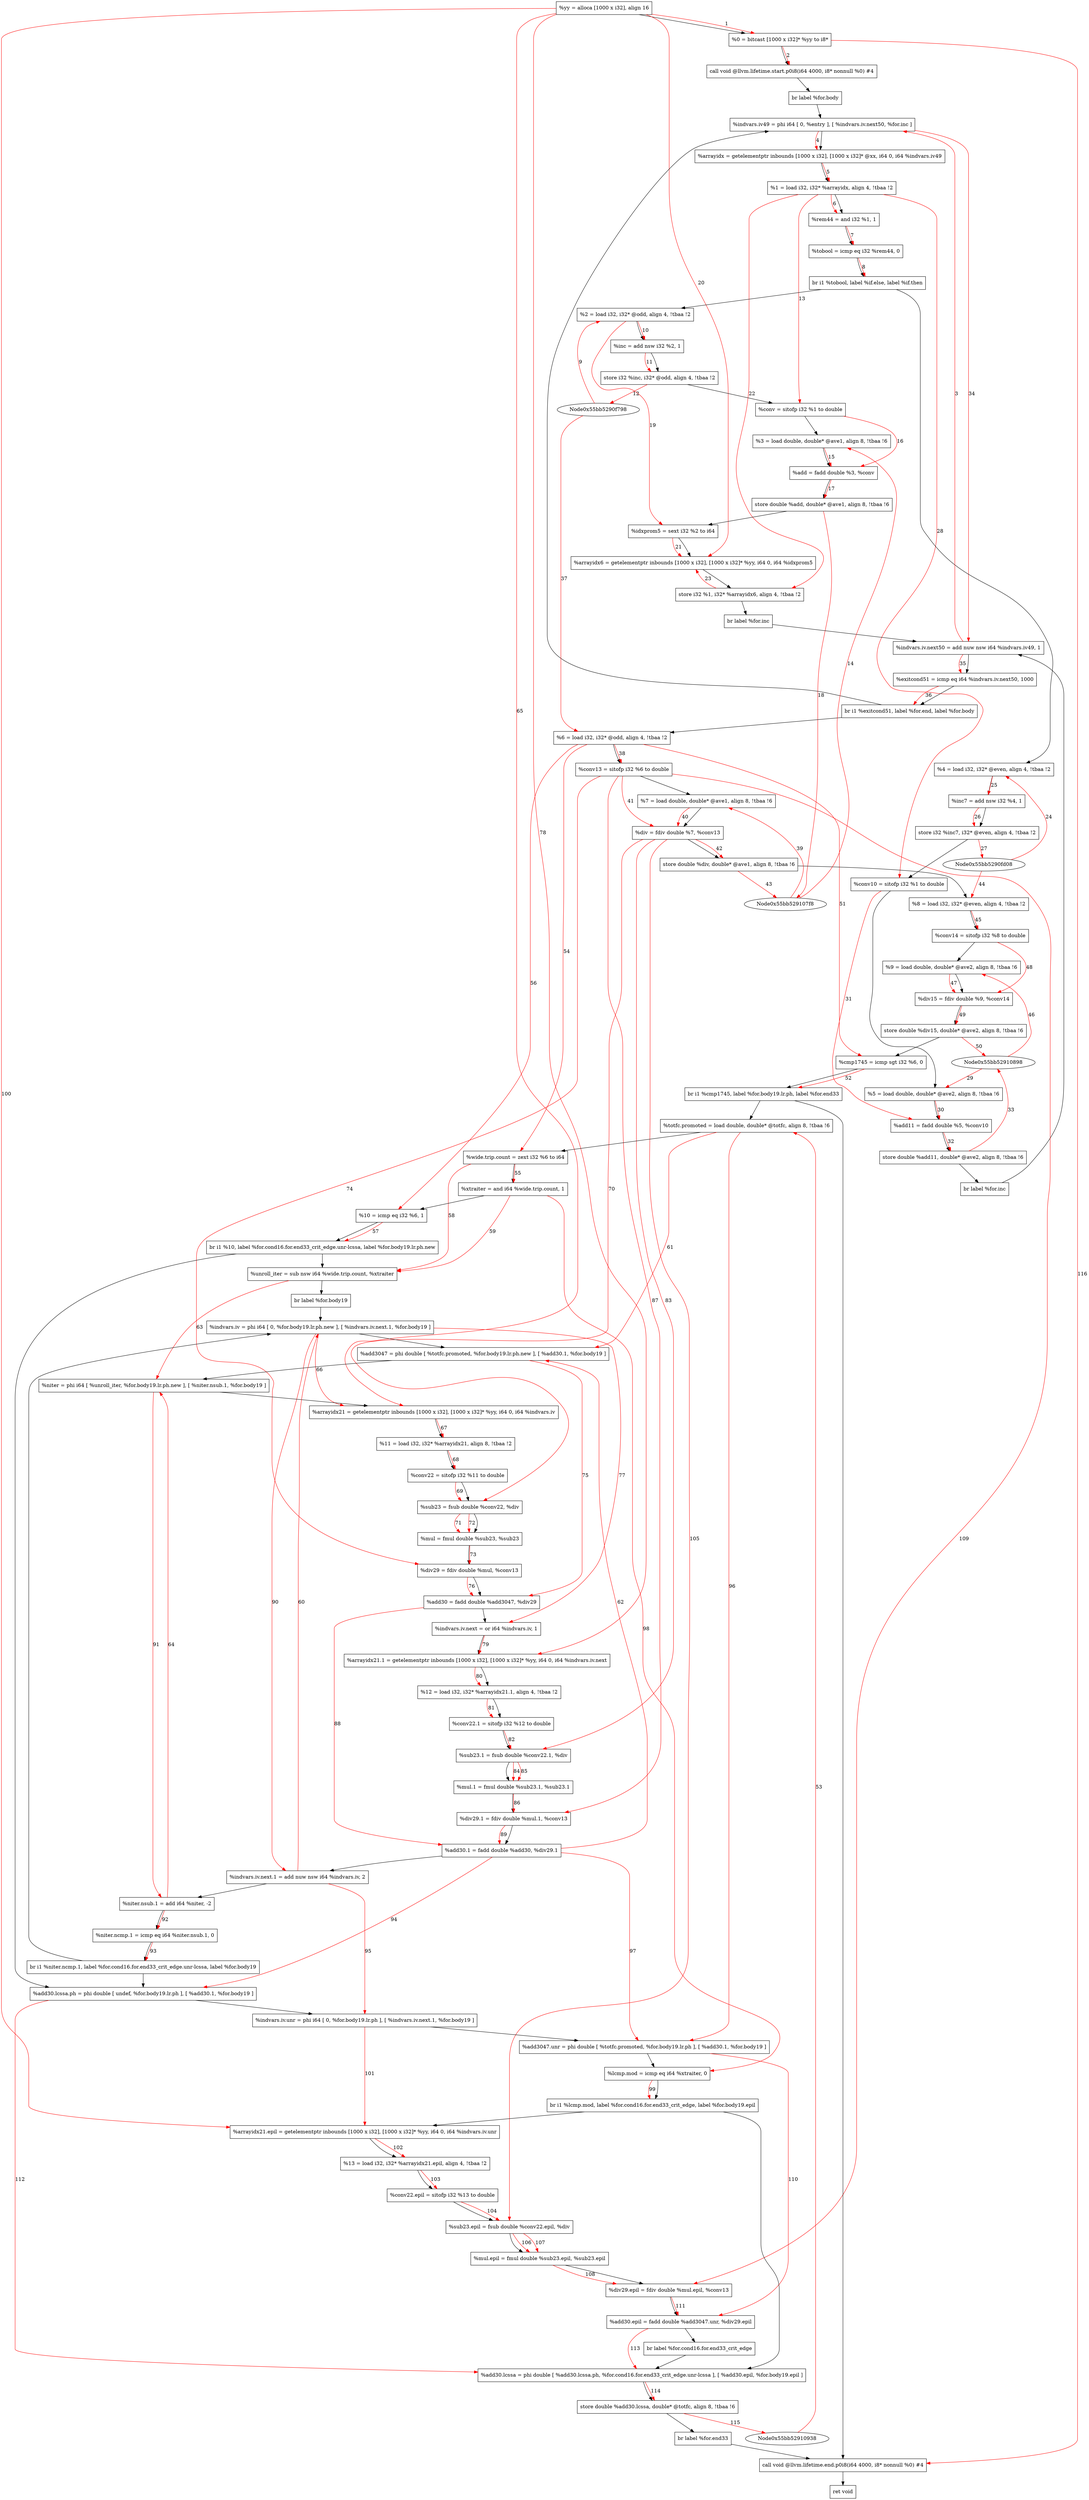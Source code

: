 digraph "CDFG for'Compute' function" {
	Node0x55bb529158f8[shape=record, label="  %yy = alloca [1000 x i32], align 16"]
	Node0x55bb52916d78[shape=record, label="  %0 = bitcast [1000 x i32]* %yy to i8*"]
	Node0x55bb52916f38[shape=record, label="  call void @llvm.lifetime.start.p0i8(i64 4000, i8* nonnull %0) #4"]
	Node0x55bb529170a8[shape=record, label="  br label %for.body"]
	Node0x55bb52917208[shape=record, label="  %indvars.iv49 = phi i64 [ 0, %entry ], [ %indvars.iv.next50, %for.inc ]"]
	Node0x55bb529172e8[shape=record, label="  %arrayidx = getelementptr inbounds [1000 x i32], [1000 x i32]* @xx, i64 0, i64 %indvars.iv49"]
	Node0x55bb52917388[shape=record, label="  %1 = load i32, i32* %arrayidx, align 4, !tbaa !2"]
	Node0x55bb52918360[shape=record, label="  %rem44 = and i32 %1, 1"]
	Node0x55bb529183d0[shape=record, label="  %tobool = icmp eq i32 %rem44, 0"]
	Node0x55bb52918618[shape=record, label="  br i1 %tobool, label %if.else, label %if.then"]
	Node0x55bb52918588[shape=record, label="  %2 = load i32, i32* @odd, align 4, !tbaa !2"]
	Node0x55bb52918cd0[shape=record, label="  %inc = add nsw i32 %2, 1"]
	Node0x55bb52918d40[shape=record, label="  store i32 %inc, i32* @odd, align 4, !tbaa !2"]
	Node0x55bb52918da8[shape=record, label="  %conv = sitofp i32 %1 to double"]
	Node0x55bb52918e28[shape=record, label="  %3 = load double, double* @ave1, align 8, !tbaa !6"]
	Node0x55bb52918fd0[shape=record, label="  %add = fadd double %3, %conv"]
	Node0x55bb52919200[shape=record, label="  store double %add, double* @ave1, align 8, !tbaa !6"]
	Node0x55bb52919878[shape=record, label="  %idxprom5 = sext i32 %2 to i64"]
	Node0x55bb52919938[shape=record, label="  %arrayidx6 = getelementptr inbounds [1000 x i32], [1000 x i32]* %yy, i64 0, i64 %idxprom5"]
	Node0x55bb529199f0[shape=record, label="  store i32 %1, i32* %arrayidx6, align 4, !tbaa !2"]
	Node0x55bb52919a58[shape=record, label="  br label %for.inc"]
	Node0x55bb529184b8[shape=record, label="  %4 = load i32, i32* @even, align 4, !tbaa !2"]
	Node0x55bb52919b20[shape=record, label="  %inc7 = add nsw i32 %4, 1"]
	Node0x55bb52919bb0[shape=record, label="  store i32 %inc7, i32* @even, align 4, !tbaa !2"]
	Node0x55bb52919c18[shape=record, label="  %conv10 = sitofp i32 %1 to double"]
	Node0x55bb52919c98[shape=record, label="  %5 = load double, double* @ave2, align 8, !tbaa !6"]
	Node0x55bb52919d10[shape=record, label="  %add11 = fadd double %5, %conv10"]
	Node0x55bb52919da0[shape=record, label="  store double %add11, double* @ave2, align 8, !tbaa !6"]
	Node0x55bb52919e08[shape=record, label="  br label %for.inc"]
	Node0x55bb52919e80[shape=record, label="  %indvars.iv.next50 = add nuw nsw i64 %indvars.iv49, 1"]
	Node0x55bb52919f20[shape=record, label="  %exitcond51 = icmp eq i64 %indvars.iv.next50, 1000"]
	Node0x55bb52919ff8[shape=record, label="  br i1 %exitcond51, label %for.end, label %for.body"]
	Node0x55bb52917048[shape=record, label="  %6 = load i32, i32* @odd, align 4, !tbaa !2"]
	Node0x55bb529171b8[shape=record, label="  %conv13 = sitofp i32 %6 to double"]
	Node0x55bb5291a078[shape=record, label="  %7 = load double, double* @ave1, align 8, !tbaa !6"]
	Node0x55bb5291a0f0[shape=record, label="  %div = fdiv double %7, %conv13"]
	Node0x55bb5291a180[shape=record, label="  store double %div, double* @ave1, align 8, !tbaa !6"]
	Node0x55bb5291a1e8[shape=record, label="  %8 = load i32, i32* @even, align 4, !tbaa !2"]
	Node0x55bb5291a2d8[shape=record, label="  %conv14 = sitofp i32 %8 to double"]
	Node0x55bb5291a358[shape=record, label="  %9 = load double, double* @ave2, align 8, !tbaa !6"]
	Node0x55bb5291a3d0[shape=record, label="  %div15 = fdiv double %9, %conv14"]
	Node0x55bb5291a780[shape=record, label="  store double %div15, double* @ave2, align 8, !tbaa !6"]
	Node0x55bb5291a800[shape=record, label="  %cmp1745 = icmp sgt i32 %6, 0"]
	Node0x55bb5291aa08[shape=record, label="  br i1 %cmp1745, label %for.body19.lr.ph, label %for.end33"]
	Node0x55bb5291a8a8[shape=record, label="  %totfc.promoted = load double, double* @totfc, align 8, !tbaa !6"]
	Node0x55bb5291aac8[shape=record, label="  %wide.trip.count = zext i32 %6 to i64"]
	Node0x55bb5291aba0[shape=record, label="  %xtraiter = and i64 %wide.trip.count, 1"]
	Node0x55bb5291ac10[shape=record, label="  %10 = icmp eq i32 %6, 1"]
	Node0x55bb5291af28[shape=record, label="  br i1 %10, label %for.cond16.for.end33_crit_edge.unr-lcssa, label %for.body19.lr.ph.new"]
	Node0x55bb5291afa0[shape=record, label="  %unroll_iter = sub nsw i64 %wide.trip.count, %xtraiter"]
	Node0x55bb52914eb8[shape=record, label="  br label %for.body19"]
	Node0x55bb52914f68[shape=record, label="  %indvars.iv = phi i64 [ 0, %for.body19.lr.ph.new ], [ %indvars.iv.next.1, %for.body19 ]"]
	Node0x55bb529150e8[shape=record, label="  %add3047 = phi double [ %totfc.promoted, %for.body19.lr.ph.new ], [ %add30.1, %for.body19 ]"]
	Node0x55bb52915238[shape=record, label="  %niter = phi i64 [ %unroll_iter, %for.body19.lr.ph.new ], [ %niter.nsub.1, %for.body19 ]"]
	Node0x55bb52915338[shape=record, label="  %arrayidx21 = getelementptr inbounds [1000 x i32], [1000 x i32]* %yy, i64 0, i64 %indvars.iv"]
	Node0x55bb529153d8[shape=record, label="  %11 = load i32, i32* %arrayidx21, align 8, !tbaa !2"]
	Node0x55bb52915438[shape=record, label="  %conv22 = sitofp i32 %11 to double"]
	Node0x55bb529154d0[shape=record, label="  %sub23 = fsub double %conv22, %div"]
	Node0x55bb52915560[shape=record, label="  %mul = fmul double %sub23, %sub23"]
	Node0x55bb529155f0[shape=record, label="  %div29 = fdiv double %mul, %conv13"]
	Node0x55bb5291c0a0[shape=record, label="  %add30 = fadd double %add3047, %div29"]
	Node0x55bb5291c110[shape=record, label="  %indvars.iv.next = or i64 %indvars.iv, 1"]
	Node0x55bb5291c1c8[shape=record, label="  %arrayidx21.1 = getelementptr inbounds [1000 x i32], [1000 x i32]* %yy, i64 0, i64 %indvars.iv.next"]
	Node0x55bb5291c238[shape=record, label="  %12 = load i32, i32* %arrayidx21.1, align 4, !tbaa !2"]
	Node0x55bb5291c298[shape=record, label="  %conv22.1 = sitofp i32 %12 to double"]
	Node0x55bb5291c340[shape=record, label="  %sub23.1 = fsub double %conv22.1, %div"]
	Node0x55bb5291c3d0[shape=record, label="  %mul.1 = fmul double %sub23.1, %sub23.1"]
	Node0x55bb5291ca80[shape=record, label="  %div29.1 = fdiv double %mul.1, %conv13"]
	Node0x55bb5291cb10[shape=record, label="  %add30.1 = fadd double %add30, %div29.1"]
	Node0x55bb5291cb80[shape=record, label="  %indvars.iv.next.1 = add nuw nsw i64 %indvars.iv, 2"]
	Node0x55bb5291cbf0[shape=record, label="  %niter.nsub.1 = add i64 %niter, -2"]
	Node0x55bb5291cc60[shape=record, label="  %niter.ncmp.1 = icmp eq i64 %niter.nsub.1, 0"]
	Node0x55bb5291cd28[shape=record, label="  br i1 %niter.ncmp.1, label %for.cond16.for.end33_crit_edge.unr-lcssa, label %for.body19"]
	Node0x55bb5291cda8[shape=record, label="  %add30.lcssa.ph = phi double [ undef, %for.body19.lr.ph ], [ %add30.1, %for.body19 ]"]
	Node0x55bb5291ce78[shape=record, label="  %indvars.iv.unr = phi i64 [ 0, %for.body19.lr.ph ], [ %indvars.iv.next.1, %for.body19 ]"]
	Node0x55bb5291cf48[shape=record, label="  %add3047.unr = phi double [ %totfc.promoted, %for.body19.lr.ph ], [ %add30.1, %for.body19 ]"]
	Node0x55bb5291d010[shape=record, label="  %lcmp.mod = icmp eq i64 %xtraiter, 0"]
	Node0x55bb5291d198[shape=record, label="  br i1 %lcmp.mod, label %for.cond16.for.end33_crit_edge, label %for.body19.epil"]
	Node0x55bb5291d258[shape=record, label="  %arrayidx21.epil = getelementptr inbounds [1000 x i32], [1000 x i32]* %yy, i64 0, i64 %indvars.iv.unr"]
	Node0x55bb529151e8[shape=record, label="  %13 = load i32, i32* %arrayidx21.epil, align 4, !tbaa !2"]
	Node0x55bb5291ae98[shape=record, label="  %conv22.epil = sitofp i32 %13 to double"]
	Node0x55bb5291d310[shape=record, label="  %sub23.epil = fsub double %conv22.epil, %div"]
	Node0x55bb5291d3b0[shape=record, label="  %mul.epil = fmul double %sub23.epil, %sub23.epil"]
	Node0x55bb5291d450[shape=record, label="  %div29.epil = fdiv double %mul.epil, %conv13"]
	Node0x55bb5291d4f0[shape=record, label="  %add30.epil = fadd double %add3047.unr, %div29.epil"]
	Node0x55bb52915098[shape=record, label="  br label %for.cond16.for.end33_crit_edge"]
	Node0x55bb5291d5c8[shape=record, label="  %add30.lcssa = phi double [ %add30.lcssa.ph, %for.cond16.for.end33_crit_edge.unr-lcssa ], [ %add30.epil, %for.body19.epil ]"]
	Node0x55bb5291d690[shape=record, label="  store double %add30.lcssa, double* @totfc, align 8, !tbaa !6"]
	Node0x55bb5291ad48[shape=record, label="  br label %for.end33"]
	Node0x55bb5291d788[shape=record, label="  call void @llvm.lifetime.end.p0i8(i64 4000, i8* nonnull %0) #4"]
	Node0x55bb5291ac50[shape=record, label="  ret void"]
	Node0x55bb529158f8 -> Node0x55bb52916d78
	Node0x55bb52916d78 -> Node0x55bb52916f38
	Node0x55bb52916f38 -> Node0x55bb529170a8
	Node0x55bb529170a8 -> Node0x55bb52917208
	Node0x55bb52917208 -> Node0x55bb529172e8
	Node0x55bb529172e8 -> Node0x55bb52917388
	Node0x55bb52917388 -> Node0x55bb52918360
	Node0x55bb52918360 -> Node0x55bb529183d0
	Node0x55bb529183d0 -> Node0x55bb52918618
	Node0x55bb52918618 -> Node0x55bb529184b8
	Node0x55bb52918618 -> Node0x55bb52918588
	Node0x55bb52918588 -> Node0x55bb52918cd0
	Node0x55bb52918cd0 -> Node0x55bb52918d40
	Node0x55bb52918d40 -> Node0x55bb52918da8
	Node0x55bb52918da8 -> Node0x55bb52918e28
	Node0x55bb52918e28 -> Node0x55bb52918fd0
	Node0x55bb52918fd0 -> Node0x55bb52919200
	Node0x55bb52919200 -> Node0x55bb52919878
	Node0x55bb52919878 -> Node0x55bb52919938
	Node0x55bb52919938 -> Node0x55bb529199f0
	Node0x55bb529199f0 -> Node0x55bb52919a58
	Node0x55bb52919a58 -> Node0x55bb52919e80
	Node0x55bb529184b8 -> Node0x55bb52919b20
	Node0x55bb52919b20 -> Node0x55bb52919bb0
	Node0x55bb52919bb0 -> Node0x55bb52919c18
	Node0x55bb52919c18 -> Node0x55bb52919c98
	Node0x55bb52919c98 -> Node0x55bb52919d10
	Node0x55bb52919d10 -> Node0x55bb52919da0
	Node0x55bb52919da0 -> Node0x55bb52919e08
	Node0x55bb52919e08 -> Node0x55bb52919e80
	Node0x55bb52919e80 -> Node0x55bb52919f20
	Node0x55bb52919f20 -> Node0x55bb52919ff8
	Node0x55bb52919ff8 -> Node0x55bb52917048
	Node0x55bb52919ff8 -> Node0x55bb52917208
	Node0x55bb52917048 -> Node0x55bb529171b8
	Node0x55bb529171b8 -> Node0x55bb5291a078
	Node0x55bb5291a078 -> Node0x55bb5291a0f0
	Node0x55bb5291a0f0 -> Node0x55bb5291a180
	Node0x55bb5291a180 -> Node0x55bb5291a1e8
	Node0x55bb5291a1e8 -> Node0x55bb5291a2d8
	Node0x55bb5291a2d8 -> Node0x55bb5291a358
	Node0x55bb5291a358 -> Node0x55bb5291a3d0
	Node0x55bb5291a3d0 -> Node0x55bb5291a780
	Node0x55bb5291a780 -> Node0x55bb5291a800
	Node0x55bb5291a800 -> Node0x55bb5291aa08
	Node0x55bb5291aa08 -> Node0x55bb5291a8a8
	Node0x55bb5291aa08 -> Node0x55bb5291d788
	Node0x55bb5291a8a8 -> Node0x55bb5291aac8
	Node0x55bb5291aac8 -> Node0x55bb5291aba0
	Node0x55bb5291aba0 -> Node0x55bb5291ac10
	Node0x55bb5291ac10 -> Node0x55bb5291af28
	Node0x55bb5291af28 -> Node0x55bb5291cda8
	Node0x55bb5291af28 -> Node0x55bb5291afa0
	Node0x55bb5291afa0 -> Node0x55bb52914eb8
	Node0x55bb52914eb8 -> Node0x55bb52914f68
	Node0x55bb52914f68 -> Node0x55bb529150e8
	Node0x55bb529150e8 -> Node0x55bb52915238
	Node0x55bb52915238 -> Node0x55bb52915338
	Node0x55bb52915338 -> Node0x55bb529153d8
	Node0x55bb529153d8 -> Node0x55bb52915438
	Node0x55bb52915438 -> Node0x55bb529154d0
	Node0x55bb529154d0 -> Node0x55bb52915560
	Node0x55bb52915560 -> Node0x55bb529155f0
	Node0x55bb529155f0 -> Node0x55bb5291c0a0
	Node0x55bb5291c0a0 -> Node0x55bb5291c110
	Node0x55bb5291c110 -> Node0x55bb5291c1c8
	Node0x55bb5291c1c8 -> Node0x55bb5291c238
	Node0x55bb5291c238 -> Node0x55bb5291c298
	Node0x55bb5291c298 -> Node0x55bb5291c340
	Node0x55bb5291c340 -> Node0x55bb5291c3d0
	Node0x55bb5291c3d0 -> Node0x55bb5291ca80
	Node0x55bb5291ca80 -> Node0x55bb5291cb10
	Node0x55bb5291cb10 -> Node0x55bb5291cb80
	Node0x55bb5291cb80 -> Node0x55bb5291cbf0
	Node0x55bb5291cbf0 -> Node0x55bb5291cc60
	Node0x55bb5291cc60 -> Node0x55bb5291cd28
	Node0x55bb5291cd28 -> Node0x55bb5291cda8
	Node0x55bb5291cd28 -> Node0x55bb52914f68
	Node0x55bb5291cda8 -> Node0x55bb5291ce78
	Node0x55bb5291ce78 -> Node0x55bb5291cf48
	Node0x55bb5291cf48 -> Node0x55bb5291d010
	Node0x55bb5291d010 -> Node0x55bb5291d198
	Node0x55bb5291d198 -> Node0x55bb5291d5c8
	Node0x55bb5291d198 -> Node0x55bb5291d258
	Node0x55bb5291d258 -> Node0x55bb529151e8
	Node0x55bb529151e8 -> Node0x55bb5291ae98
	Node0x55bb5291ae98 -> Node0x55bb5291d310
	Node0x55bb5291d310 -> Node0x55bb5291d3b0
	Node0x55bb5291d3b0 -> Node0x55bb5291d450
	Node0x55bb5291d450 -> Node0x55bb5291d4f0
	Node0x55bb5291d4f0 -> Node0x55bb52915098
	Node0x55bb52915098 -> Node0x55bb5291d5c8
	Node0x55bb5291d5c8 -> Node0x55bb5291d690
	Node0x55bb5291d690 -> Node0x55bb5291ad48
	Node0x55bb5291ad48 -> Node0x55bb5291d788
	Node0x55bb5291d788 -> Node0x55bb5291ac50
edge [color=red]
	Node0x55bb529158f8 -> Node0x55bb52916d78[label="1"]
	Node0x55bb52916d78 -> Node0x55bb52916f38[label="2"]
	Node0x55bb52919e80 -> Node0x55bb52917208[label="3"]
	Node0x55bb52917208 -> Node0x55bb529172e8[label="4"]
	Node0x55bb529172e8 -> Node0x55bb52917388[label="5"]
	Node0x55bb52917388 -> Node0x55bb52918360[label="6"]
	Node0x55bb52918360 -> Node0x55bb529183d0[label="7"]
	Node0x55bb529183d0 -> Node0x55bb52918618[label="8"]
	Node0x55bb5290f798 -> Node0x55bb52918588[label="9"]
	Node0x55bb52918588 -> Node0x55bb52918cd0[label="10"]
	Node0x55bb52918cd0 -> Node0x55bb52918d40[label="11"]
	Node0x55bb52918d40 -> Node0x55bb5290f798[label="12"]
	Node0x55bb52917388 -> Node0x55bb52918da8[label="13"]
	Node0x55bb529107f8 -> Node0x55bb52918e28[label="14"]
	Node0x55bb52918e28 -> Node0x55bb52918fd0[label="15"]
	Node0x55bb52918da8 -> Node0x55bb52918fd0[label="16"]
	Node0x55bb52918fd0 -> Node0x55bb52919200[label="17"]
	Node0x55bb52919200 -> Node0x55bb529107f8[label="18"]
	Node0x55bb52918588 -> Node0x55bb52919878[label="19"]
	Node0x55bb529158f8 -> Node0x55bb52919938[label="20"]
	Node0x55bb52919878 -> Node0x55bb52919938[label="21"]
	Node0x55bb52917388 -> Node0x55bb529199f0[label="22"]
	Node0x55bb529199f0 -> Node0x55bb52919938[label="23"]
	Node0x55bb5290fd08 -> Node0x55bb529184b8[label="24"]
	Node0x55bb529184b8 -> Node0x55bb52919b20[label="25"]
	Node0x55bb52919b20 -> Node0x55bb52919bb0[label="26"]
	Node0x55bb52919bb0 -> Node0x55bb5290fd08[label="27"]
	Node0x55bb52917388 -> Node0x55bb52919c18[label="28"]
	Node0x55bb52910898 -> Node0x55bb52919c98[label="29"]
	Node0x55bb52919c98 -> Node0x55bb52919d10[label="30"]
	Node0x55bb52919c18 -> Node0x55bb52919d10[label="31"]
	Node0x55bb52919d10 -> Node0x55bb52919da0[label="32"]
	Node0x55bb52919da0 -> Node0x55bb52910898[label="33"]
	Node0x55bb52917208 -> Node0x55bb52919e80[label="34"]
	Node0x55bb52919e80 -> Node0x55bb52919f20[label="35"]
	Node0x55bb52919f20 -> Node0x55bb52919ff8[label="36"]
	Node0x55bb5290f798 -> Node0x55bb52917048[label="37"]
	Node0x55bb52917048 -> Node0x55bb529171b8[label="38"]
	Node0x55bb529107f8 -> Node0x55bb5291a078[label="39"]
	Node0x55bb5291a078 -> Node0x55bb5291a0f0[label="40"]
	Node0x55bb529171b8 -> Node0x55bb5291a0f0[label="41"]
	Node0x55bb5291a0f0 -> Node0x55bb5291a180[label="42"]
	Node0x55bb5291a180 -> Node0x55bb529107f8[label="43"]
	Node0x55bb5290fd08 -> Node0x55bb5291a1e8[label="44"]
	Node0x55bb5291a1e8 -> Node0x55bb5291a2d8[label="45"]
	Node0x55bb52910898 -> Node0x55bb5291a358[label="46"]
	Node0x55bb5291a358 -> Node0x55bb5291a3d0[label="47"]
	Node0x55bb5291a2d8 -> Node0x55bb5291a3d0[label="48"]
	Node0x55bb5291a3d0 -> Node0x55bb5291a780[label="49"]
	Node0x55bb5291a780 -> Node0x55bb52910898[label="50"]
	Node0x55bb52917048 -> Node0x55bb5291a800[label="51"]
	Node0x55bb5291a800 -> Node0x55bb5291aa08[label="52"]
	Node0x55bb52910938 -> Node0x55bb5291a8a8[label="53"]
	Node0x55bb52917048 -> Node0x55bb5291aac8[label="54"]
	Node0x55bb5291aac8 -> Node0x55bb5291aba0[label="55"]
	Node0x55bb52917048 -> Node0x55bb5291ac10[label="56"]
	Node0x55bb5291ac10 -> Node0x55bb5291af28[label="57"]
	Node0x55bb5291aac8 -> Node0x55bb5291afa0[label="58"]
	Node0x55bb5291aba0 -> Node0x55bb5291afa0[label="59"]
	Node0x55bb5291cb80 -> Node0x55bb52914f68[label="60"]
	Node0x55bb5291a8a8 -> Node0x55bb529150e8[label="61"]
	Node0x55bb5291cb10 -> Node0x55bb529150e8[label="62"]
	Node0x55bb5291afa0 -> Node0x55bb52915238[label="63"]
	Node0x55bb5291cbf0 -> Node0x55bb52915238[label="64"]
	Node0x55bb529158f8 -> Node0x55bb52915338[label="65"]
	Node0x55bb52914f68 -> Node0x55bb52915338[label="66"]
	Node0x55bb52915338 -> Node0x55bb529153d8[label="67"]
	Node0x55bb529153d8 -> Node0x55bb52915438[label="68"]
	Node0x55bb52915438 -> Node0x55bb529154d0[label="69"]
	Node0x55bb5291a0f0 -> Node0x55bb529154d0[label="70"]
	Node0x55bb529154d0 -> Node0x55bb52915560[label="71"]
	Node0x55bb529154d0 -> Node0x55bb52915560[label="72"]
	Node0x55bb52915560 -> Node0x55bb529155f0[label="73"]
	Node0x55bb529171b8 -> Node0x55bb529155f0[label="74"]
	Node0x55bb529150e8 -> Node0x55bb5291c0a0[label="75"]
	Node0x55bb529155f0 -> Node0x55bb5291c0a0[label="76"]
	Node0x55bb52914f68 -> Node0x55bb5291c110[label="77"]
	Node0x55bb529158f8 -> Node0x55bb5291c1c8[label="78"]
	Node0x55bb5291c110 -> Node0x55bb5291c1c8[label="79"]
	Node0x55bb5291c1c8 -> Node0x55bb5291c238[label="80"]
	Node0x55bb5291c238 -> Node0x55bb5291c298[label="81"]
	Node0x55bb5291c298 -> Node0x55bb5291c340[label="82"]
	Node0x55bb5291a0f0 -> Node0x55bb5291c340[label="83"]
	Node0x55bb5291c340 -> Node0x55bb5291c3d0[label="84"]
	Node0x55bb5291c340 -> Node0x55bb5291c3d0[label="85"]
	Node0x55bb5291c3d0 -> Node0x55bb5291ca80[label="86"]
	Node0x55bb529171b8 -> Node0x55bb5291ca80[label="87"]
	Node0x55bb5291c0a0 -> Node0x55bb5291cb10[label="88"]
	Node0x55bb5291ca80 -> Node0x55bb5291cb10[label="89"]
	Node0x55bb52914f68 -> Node0x55bb5291cb80[label="90"]
	Node0x55bb52915238 -> Node0x55bb5291cbf0[label="91"]
	Node0x55bb5291cbf0 -> Node0x55bb5291cc60[label="92"]
	Node0x55bb5291cc60 -> Node0x55bb5291cd28[label="93"]
	Node0x55bb5291cb10 -> Node0x55bb5291cda8[label="94"]
	Node0x55bb5291cb80 -> Node0x55bb5291ce78[label="95"]
	Node0x55bb5291a8a8 -> Node0x55bb5291cf48[label="96"]
	Node0x55bb5291cb10 -> Node0x55bb5291cf48[label="97"]
	Node0x55bb5291aba0 -> Node0x55bb5291d010[label="98"]
	Node0x55bb5291d010 -> Node0x55bb5291d198[label="99"]
	Node0x55bb529158f8 -> Node0x55bb5291d258[label="100"]
	Node0x55bb5291ce78 -> Node0x55bb5291d258[label="101"]
	Node0x55bb5291d258 -> Node0x55bb529151e8[label="102"]
	Node0x55bb529151e8 -> Node0x55bb5291ae98[label="103"]
	Node0x55bb5291ae98 -> Node0x55bb5291d310[label="104"]
	Node0x55bb5291a0f0 -> Node0x55bb5291d310[label="105"]
	Node0x55bb5291d310 -> Node0x55bb5291d3b0[label="106"]
	Node0x55bb5291d310 -> Node0x55bb5291d3b0[label="107"]
	Node0x55bb5291d3b0 -> Node0x55bb5291d450[label="108"]
	Node0x55bb529171b8 -> Node0x55bb5291d450[label="109"]
	Node0x55bb5291cf48 -> Node0x55bb5291d4f0[label="110"]
	Node0x55bb5291d450 -> Node0x55bb5291d4f0[label="111"]
	Node0x55bb5291cda8 -> Node0x55bb5291d5c8[label="112"]
	Node0x55bb5291d4f0 -> Node0x55bb5291d5c8[label="113"]
	Node0x55bb5291d5c8 -> Node0x55bb5291d690[label="114"]
	Node0x55bb5291d690 -> Node0x55bb52910938[label="115"]
	Node0x55bb52916d78 -> Node0x55bb5291d788[label="116"]
}

